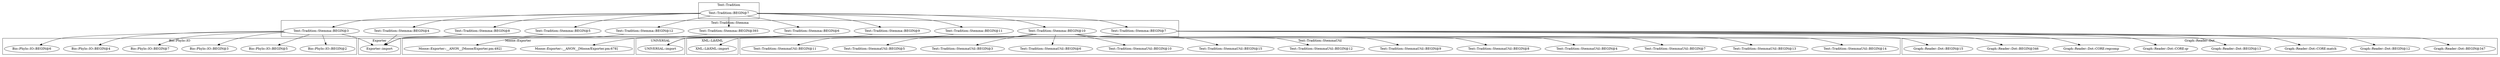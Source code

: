 digraph {
graph [overlap=false]
subgraph cluster_Graph_Reader_Dot {
	label="Graph::Reader::Dot";
	"Graph::Reader::Dot::BEGIN@347";
	"Graph::Reader::Dot::BEGIN@12";
	"Graph::Reader::Dot::CORE:match";
	"Graph::Reader::Dot::BEGIN@13";
	"Graph::Reader::Dot::CORE:qr";
	"Graph::Reader::Dot::CORE:regcomp";
	"Graph::Reader::Dot::BEGIN@346";
	"Graph::Reader::Dot::BEGIN@15";
}
subgraph cluster_Text_Tradition_Stemma {
	label="Text::Tradition::Stemma";
	"Text::Tradition::Stemma::BEGIN@3";
	"Text::Tradition::Stemma::BEGIN@12";
	"Text::Tradition::Stemma::BEGIN@6";
	"Text::Tradition::Stemma::BEGIN@393";
	"Text::Tradition::Stemma::BEGIN@8";
	"Text::Tradition::Stemma::BEGIN@4";
	"Text::Tradition::Stemma::BEGIN@11";
	"Text::Tradition::Stemma::BEGIN@5";
	"Text::Tradition::Stemma::BEGIN@9";
	"Text::Tradition::Stemma::BEGIN@10";
	"Text::Tradition::Stemma::BEGIN@7";
}
subgraph cluster_UNIVERSAL {
	label="UNIVERSAL";
	"UNIVERSAL::import";
}
subgraph cluster_XML_LibXML {
	label="XML::LibXML";
	"XML::LibXML::import";
}
subgraph cluster_Bio_Phylo_IO {
	label="Bio::Phylo::IO";
	"Bio::Phylo::IO::BEGIN@2";
	"Bio::Phylo::IO::BEGIN@5";
	"Bio::Phylo::IO::BEGIN@3";
	"Bio::Phylo::IO::BEGIN@7";
	"Bio::Phylo::IO::BEGIN@4";
	"Bio::Phylo::IO::BEGIN@6";
}
subgraph cluster_Exporter {
	label="Exporter";
	"Exporter::import";
}
subgraph cluster_Text_Tradition {
	label="Text::Tradition";
	"Text::Tradition::BEGIN@7";
}
subgraph cluster_Text_Tradition_StemmaUtil {
	label="Text::Tradition::StemmaUtil";
	"Text::Tradition::StemmaUtil::BEGIN@9";
	"Text::Tradition::StemmaUtil::BEGIN@12";
	"Text::Tradition::StemmaUtil::BEGIN@15";
	"Text::Tradition::StemmaUtil::BEGIN@10";
	"Text::Tradition::StemmaUtil::BEGIN@6";
	"Text::Tradition::StemmaUtil::BEGIN@3";
	"Text::Tradition::StemmaUtil::BEGIN@5";
	"Text::Tradition::StemmaUtil::BEGIN@11";
	"Text::Tradition::StemmaUtil::BEGIN@14";
	"Text::Tradition::StemmaUtil::BEGIN@13";
	"Text::Tradition::StemmaUtil::BEGIN@7";
	"Text::Tradition::StemmaUtil::BEGIN@4";
	"Text::Tradition::StemmaUtil::BEGIN@8";
}
subgraph cluster_Moose_Exporter {
	label="Moose::Exporter";
	"Moose::Exporter::__ANON__[Moose/Exporter.pm:492]";
	"Moose::Exporter::__ANON__[Moose/Exporter.pm:678]";
}
"Text::Tradition::Stemma::BEGIN@3" -> "Bio::Phylo::IO::BEGIN@4";
"Text::Tradition::BEGIN@7" -> "Text::Tradition::Stemma::BEGIN@8";
"Text::Tradition::Stemma::BEGIN@10" -> "Text::Tradition::StemmaUtil::BEGIN@6";
"Text::Tradition::Stemma::BEGIN@10" -> "Text::Tradition::StemmaUtil::BEGIN@3";
"Text::Tradition::Stemma::BEGIN@7" -> "Graph::Reader::Dot::BEGIN@13";
"Text::Tradition::BEGIN@7" -> "Text::Tradition::Stemma::BEGIN@6";
"Text::Tradition::Stemma::BEGIN@7" -> "Graph::Reader::Dot::BEGIN@347";
"Text::Tradition::Stemma::BEGIN@6" -> "UNIVERSAL::import";
"Text::Tradition::Stemma::BEGIN@9" -> "UNIVERSAL::import";
"Text::Tradition::Stemma::BEGIN@7" -> "UNIVERSAL::import";
"Text::Tradition::Stemma::BEGIN@10" -> "Text::Tradition::StemmaUtil::BEGIN@4";
"Text::Tradition::Stemma::BEGIN@10" -> "Text::Tradition::StemmaUtil::BEGIN@15";
"Text::Tradition::Stemma::BEGIN@7" -> "Graph::Reader::Dot::BEGIN@15";
"Text::Tradition::Stemma::BEGIN@7" -> "Graph::Reader::Dot::CORE:match";
"Text::Tradition::Stemma::BEGIN@10" -> "Text::Tradition::StemmaUtil::BEGIN@5";
"Text::Tradition::BEGIN@7" -> "Text::Tradition::Stemma::BEGIN@11";
"Text::Tradition::Stemma::BEGIN@10" -> "Text::Tradition::StemmaUtil::BEGIN@14";
"Text::Tradition::BEGIN@7" -> "Text::Tradition::Stemma::BEGIN@4";
"Text::Tradition::Stemma::BEGIN@3" -> "Bio::Phylo::IO::BEGIN@2";
"Text::Tradition::Stemma::BEGIN@393" -> "Moose::Exporter::__ANON__[Moose/Exporter.pm:678]";
"Text::Tradition::Stemma::BEGIN@12" -> "Moose::Exporter::__ANON__[Moose/Exporter.pm:492]";
"Text::Tradition::Stemma::BEGIN@10" -> "Text::Tradition::StemmaUtil::BEGIN@8";
"Text::Tradition::Stemma::BEGIN@10" -> "Text::Tradition::StemmaUtil::BEGIN@12";
"Text::Tradition::Stemma::BEGIN@10" -> "Text::Tradition::StemmaUtil::BEGIN@9";
"Text::Tradition::Stemma::BEGIN@8" -> "Exporter::import";
"Text::Tradition::Stemma::BEGIN@5" -> "Exporter::import";
"Text::Tradition::Stemma::BEGIN@10" -> "Exporter::import";
"Text::Tradition::Stemma::BEGIN@4" -> "Exporter::import";
"Text::Tradition::Stemma::BEGIN@3" -> "Exporter::import";
"Text::Tradition::BEGIN@7" -> "Text::Tradition::Stemma::BEGIN@12";
"Text::Tradition::BEGIN@7" -> "Text::Tradition::Stemma::BEGIN@9";
"Text::Tradition::Stemma::BEGIN@3" -> "Bio::Phylo::IO::BEGIN@7";
"Text::Tradition::BEGIN@7" -> "Text::Tradition::Stemma::BEGIN@5";
"Text::Tradition::Stemma::BEGIN@11" -> "XML::LibXML::import";
"Text::Tradition::Stemma::BEGIN@7" -> "Graph::Reader::Dot::CORE:qr";
"Text::Tradition::BEGIN@7" -> "Text::Tradition::Stemma::BEGIN@10";
"Text::Tradition::Stemma::BEGIN@3" -> "Bio::Phylo::IO::BEGIN@5";
"Text::Tradition::BEGIN@7" -> "Text::Tradition::Stemma::BEGIN@7";
"Text::Tradition::Stemma::BEGIN@7" -> "Graph::Reader::Dot::CORE:regcomp";
"Text::Tradition::Stemma::BEGIN@7" -> "Graph::Reader::Dot::BEGIN@12";
"Text::Tradition::Stemma::BEGIN@3" -> "Bio::Phylo::IO::BEGIN@3";
"Text::Tradition::Stemma::BEGIN@10" -> "Text::Tradition::StemmaUtil::BEGIN@13";
"Text::Tradition::Stemma::BEGIN@10" -> "Text::Tradition::StemmaUtil::BEGIN@7";
"Text::Tradition::Stemma::BEGIN@7" -> "Graph::Reader::Dot::BEGIN@346";
"Text::Tradition::Stemma::BEGIN@10" -> "Text::Tradition::StemmaUtil::BEGIN@10";
"Text::Tradition::Stemma::BEGIN@3" -> "Bio::Phylo::IO::BEGIN@6";
"Text::Tradition::BEGIN@7" -> "Text::Tradition::Stemma::BEGIN@3";
"Text::Tradition::BEGIN@7" -> "Text::Tradition::Stemma::BEGIN@393";
"Text::Tradition::Stemma::BEGIN@10" -> "Text::Tradition::StemmaUtil::BEGIN@11";
}
